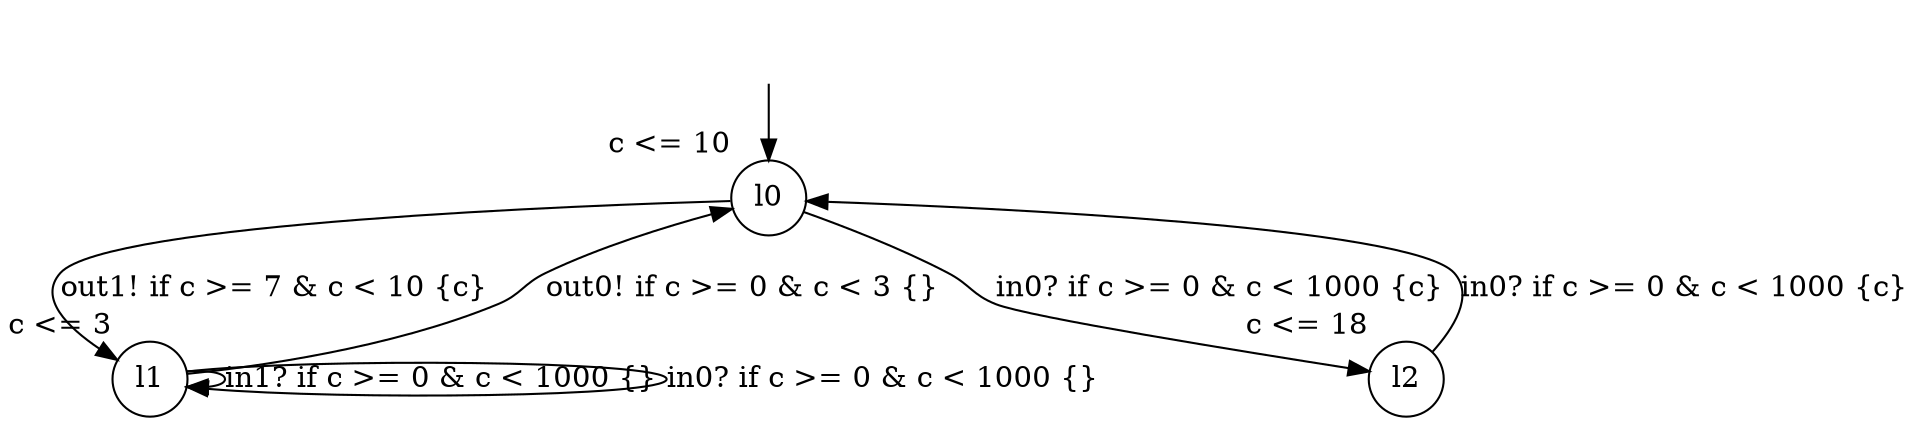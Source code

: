 digraph g {
__start0 [label="" shape="none"];
l0 [shape="circle" margin=0 label="l0", xlabel="c <= 10"];
l1 [shape="circle" margin=0 label="l1", xlabel="c <= 3"];
l2 [shape="circle" margin=0 label="l2", xlabel="c <= 18"];
l0 -> l2 [label="in0? if c >= 0 & c < 1000 {c} "];
l0 -> l1 [label="out1! if c >= 7 & c < 10 {c} "];
l1 -> l1 [label="in1? if c >= 0 & c < 1000 {} "];
l1 -> l0 [label="out0! if c >= 0 & c < 3 {} "];
l1 -> l1 [label="in0? if c >= 0 & c < 1000 {} "];
l2 -> l0 [label="in0? if c >= 0 & c < 1000 {c} "];
__start0 -> l0;
}
